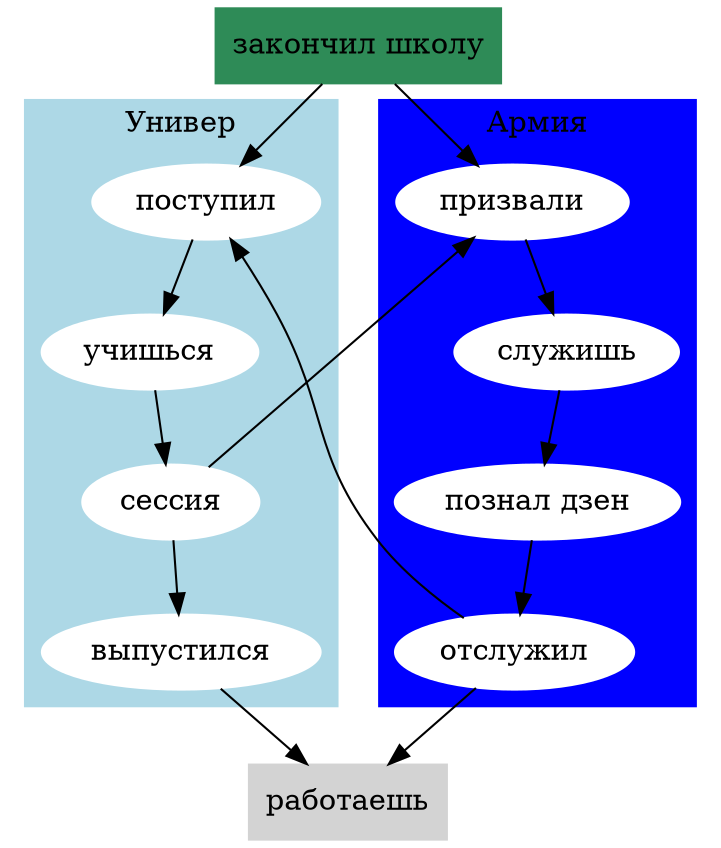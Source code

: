 digraph G {

  subgraph cluster_0 {
    style=filled;
    color=lightblue;
    node [style=filled,color=white];
    "поступил" -> "учишься" -> "сессия" -> "выпустился";
    label = "Универ";
  }

  subgraph cluster_1 {
    style=filled;
    color=lightgreen;
    node [style=filled,color=white];
    "призвали" -> "служишь" -> "познал дзен" -> "отслужил";
    label = "Армия";
    color=blue
  }
  "закончил школу" -> "поступил";
  "закончил школу" -> "призвали";
  
  "сессия" -> "призвали"
  "отслужил" -> "поступил"
  
  
  "выпустился" -> "работаешь";
  "отслужил" -> "работаешь";

  "закончил школу" [shape=recktangle, style=filled, color="seagreen"];
  "работаешь" [shape=recktangle, style=filled, color="lightgray"];
}